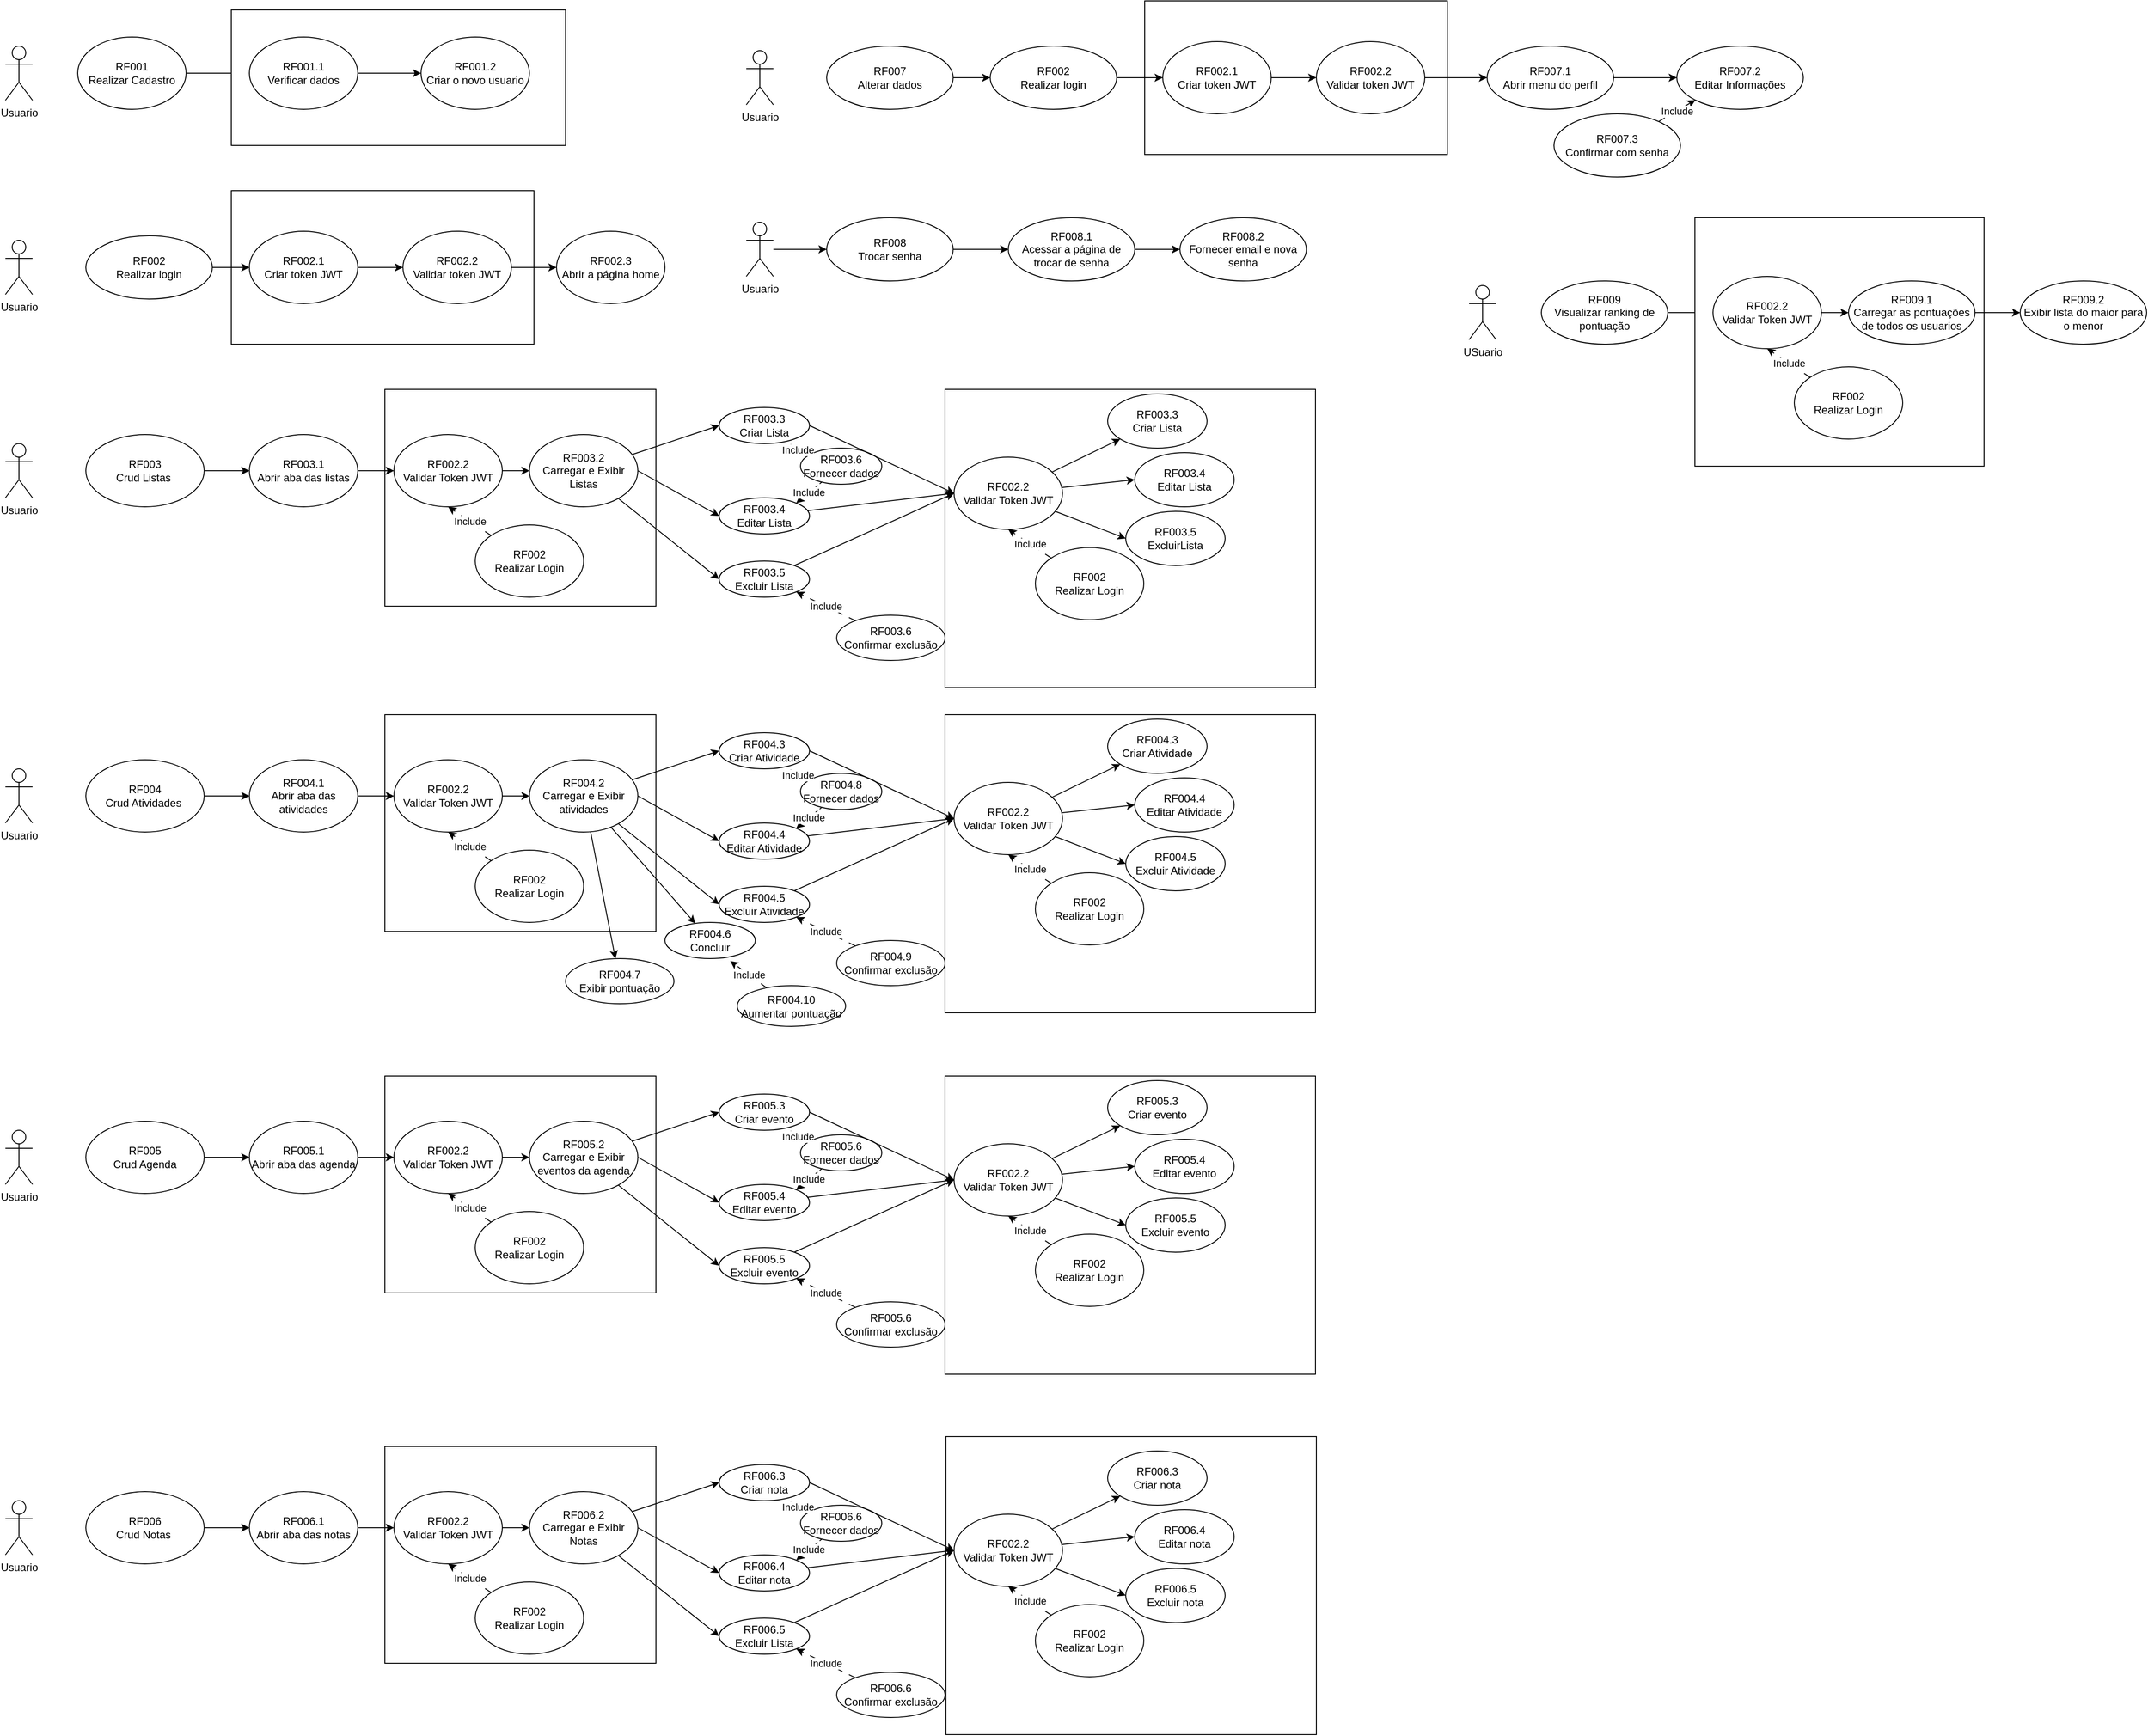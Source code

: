 <mxfile version="24.8.6">
  <diagram name="Página-1" id="HJcBQK8d2nnVvZuOPYdb">
    <mxGraphModel dx="2322" dy="1272" grid="1" gridSize="10" guides="1" tooltips="1" connect="1" arrows="1" fold="1" page="1" pageScale="1" pageWidth="827" pageHeight="1169" math="0" shadow="0">
      <root>
        <mxCell id="0" />
        <mxCell id="1" parent="0" />
        <mxCell id="AazIiyn9yraTw5jdbwHa-1" value="" style="rounded=0;whiteSpace=wrap;html=1;" vertex="1" parent="1">
          <mxGeometry x="470" y="430" width="300" height="240" as="geometry" />
        </mxCell>
        <mxCell id="AazIiyn9yraTw5jdbwHa-2" value="Usuario" style="shape=umlActor;verticalLabelPosition=bottom;verticalAlign=top;html=1;" vertex="1" parent="1">
          <mxGeometry x="50" y="265" width="30" height="60" as="geometry" />
        </mxCell>
        <mxCell id="AazIiyn9yraTw5jdbwHa-3" value="" style="rounded=0;whiteSpace=wrap;html=1;" vertex="1" parent="1">
          <mxGeometry x="300" y="210" width="335" height="170" as="geometry" />
        </mxCell>
        <mxCell id="AazIiyn9yraTw5jdbwHa-4" style="edgeStyle=orthogonalEdgeStyle;rounded=0;orthogonalLoop=1;jettySize=auto;html=1;entryX=0;entryY=0.5;entryDx=0;entryDy=0;" edge="1" parent="1" source="AazIiyn9yraTw5jdbwHa-5" target="AazIiyn9yraTw5jdbwHa-7">
          <mxGeometry relative="1" as="geometry" />
        </mxCell>
        <mxCell id="AazIiyn9yraTw5jdbwHa-5" value="&lt;div&gt;RF002&lt;/div&gt;Realizar login" style="ellipse;whiteSpace=wrap;html=1;" vertex="1" parent="1">
          <mxGeometry x="139" y="260" width="140" height="70" as="geometry" />
        </mxCell>
        <mxCell id="AazIiyn9yraTw5jdbwHa-6" style="edgeStyle=orthogonalEdgeStyle;rounded=0;orthogonalLoop=1;jettySize=auto;html=1;exitX=1;exitY=0.5;exitDx=0;exitDy=0;entryX=0;entryY=0.5;entryDx=0;entryDy=0;" edge="1" parent="1" source="AazIiyn9yraTw5jdbwHa-7" target="AazIiyn9yraTw5jdbwHa-20">
          <mxGeometry relative="1" as="geometry" />
        </mxCell>
        <mxCell id="AazIiyn9yraTw5jdbwHa-7" value="&lt;div&gt;RF002.1&lt;/div&gt;Criar token JWT" style="ellipse;whiteSpace=wrap;html=1;" vertex="1" parent="1">
          <mxGeometry x="320" y="255" width="120" height="80" as="geometry" />
        </mxCell>
        <mxCell id="AazIiyn9yraTw5jdbwHa-8" value="RF002.3&lt;div&gt;Abrir a página home&lt;/div&gt;" style="ellipse;whiteSpace=wrap;html=1;" vertex="1" parent="1">
          <mxGeometry x="660" y="255" width="120" height="80" as="geometry" />
        </mxCell>
        <mxCell id="AazIiyn9yraTw5jdbwHa-9" value="Usuario" style="shape=umlActor;verticalLabelPosition=bottom;verticalAlign=top;html=1;outlineConnect=0;" vertex="1" parent="1">
          <mxGeometry x="50" y="50" width="30" height="60" as="geometry" />
        </mxCell>
        <mxCell id="AazIiyn9yraTw5jdbwHa-10" style="edgeStyle=orthogonalEdgeStyle;rounded=0;orthogonalLoop=1;jettySize=auto;html=1;entryX=0;entryY=0.5;entryDx=0;entryDy=0;" edge="1" parent="1" source="AazIiyn9yraTw5jdbwHa-11" target="AazIiyn9yraTw5jdbwHa-14">
          <mxGeometry relative="1" as="geometry" />
        </mxCell>
        <mxCell id="AazIiyn9yraTw5jdbwHa-11" value="RF001&lt;div&gt;Realizar Cadastro&lt;/div&gt;" style="ellipse;whiteSpace=wrap;html=1;" vertex="1" parent="1">
          <mxGeometry x="130" y="40" width="120" height="80" as="geometry" />
        </mxCell>
        <mxCell id="AazIiyn9yraTw5jdbwHa-12" value="" style="rounded=0;whiteSpace=wrap;html=1;" vertex="1" parent="1">
          <mxGeometry x="300" y="10" width="370" height="150" as="geometry" />
        </mxCell>
        <mxCell id="AazIiyn9yraTw5jdbwHa-13" style="edgeStyle=orthogonalEdgeStyle;rounded=0;orthogonalLoop=1;jettySize=auto;html=1;exitX=1;exitY=0.5;exitDx=0;exitDy=0;entryX=0;entryY=0.5;entryDx=0;entryDy=0;" edge="1" parent="1" source="AazIiyn9yraTw5jdbwHa-14" target="AazIiyn9yraTw5jdbwHa-15">
          <mxGeometry relative="1" as="geometry" />
        </mxCell>
        <mxCell id="AazIiyn9yraTw5jdbwHa-14" value="RF001.1&lt;div&gt;Verificar dados&lt;/div&gt;" style="ellipse;whiteSpace=wrap;html=1;" vertex="1" parent="1">
          <mxGeometry x="320" y="40" width="120" height="80" as="geometry" />
        </mxCell>
        <mxCell id="AazIiyn9yraTw5jdbwHa-15" value="RF001.2&lt;div&gt;Criar o novo usuario&lt;/div&gt;" style="ellipse;whiteSpace=wrap;html=1;" vertex="1" parent="1">
          <mxGeometry x="510" y="40" width="120" height="80" as="geometry" />
        </mxCell>
        <mxCell id="AazIiyn9yraTw5jdbwHa-16" value="Usuario" style="shape=umlActor;verticalLabelPosition=bottom;verticalAlign=top;html=1;outlineConnect=0;" vertex="1" parent="1">
          <mxGeometry x="50" y="490" width="30" height="60" as="geometry" />
        </mxCell>
        <mxCell id="AazIiyn9yraTw5jdbwHa-17" style="edgeStyle=orthogonalEdgeStyle;rounded=0;orthogonalLoop=1;jettySize=auto;html=1;entryX=0;entryY=0.5;entryDx=0;entryDy=0;" edge="1" parent="1" source="AazIiyn9yraTw5jdbwHa-18" target="AazIiyn9yraTw5jdbwHa-21">
          <mxGeometry relative="1" as="geometry" />
        </mxCell>
        <mxCell id="AazIiyn9yraTw5jdbwHa-18" value="RF003&lt;div&gt;Crud Listas&amp;nbsp;&lt;/div&gt;" style="ellipse;whiteSpace=wrap;html=1;" vertex="1" parent="1">
          <mxGeometry x="139" y="480" width="131" height="80" as="geometry" />
        </mxCell>
        <mxCell id="AazIiyn9yraTw5jdbwHa-19" style="edgeStyle=orthogonalEdgeStyle;rounded=0;orthogonalLoop=1;jettySize=auto;html=1;exitX=1;exitY=0.5;exitDx=0;exitDy=0;entryX=0;entryY=0.5;entryDx=0;entryDy=0;" edge="1" parent="1" source="AazIiyn9yraTw5jdbwHa-20" target="AazIiyn9yraTw5jdbwHa-8">
          <mxGeometry relative="1" as="geometry" />
        </mxCell>
        <mxCell id="AazIiyn9yraTw5jdbwHa-20" value="&lt;div&gt;RF002.2&lt;/div&gt;&lt;div&gt;&lt;span style=&quot;background-color: initial;&quot;&gt;Validar token JWT&lt;/span&gt;&lt;/div&gt;" style="ellipse;whiteSpace=wrap;html=1;" vertex="1" parent="1">
          <mxGeometry x="490" y="255" width="120" height="80" as="geometry" />
        </mxCell>
        <mxCell id="AazIiyn9yraTw5jdbwHa-21" value="RF003.1&lt;div&gt;Abrir aba das listas&lt;/div&gt;" style="ellipse;whiteSpace=wrap;html=1;" vertex="1" parent="1">
          <mxGeometry x="320" y="480" width="120" height="80" as="geometry" />
        </mxCell>
        <mxCell id="AazIiyn9yraTw5jdbwHa-22" style="edgeStyle=orthogonalEdgeStyle;rounded=0;orthogonalLoop=1;jettySize=auto;html=1;entryX=0;entryY=0.5;entryDx=0;entryDy=0;" edge="1" parent="1" source="AazIiyn9yraTw5jdbwHa-21" target="AazIiyn9yraTw5jdbwHa-24">
          <mxGeometry relative="1" as="geometry" />
        </mxCell>
        <mxCell id="AazIiyn9yraTw5jdbwHa-23" value="" style="edgeStyle=orthogonalEdgeStyle;rounded=0;orthogonalLoop=1;jettySize=auto;html=1;" edge="1" parent="1" source="AazIiyn9yraTw5jdbwHa-24" target="AazIiyn9yraTw5jdbwHa-28">
          <mxGeometry relative="1" as="geometry" />
        </mxCell>
        <mxCell id="AazIiyn9yraTw5jdbwHa-24" value="RF002.2&lt;div&gt;Validar Token JWT&lt;/div&gt;" style="ellipse;whiteSpace=wrap;html=1;" vertex="1" parent="1">
          <mxGeometry x="480" y="480" width="120" height="80" as="geometry" />
        </mxCell>
        <mxCell id="AazIiyn9yraTw5jdbwHa-25" style="rounded=0;orthogonalLoop=1;jettySize=auto;html=1;entryX=0;entryY=0.5;entryDx=0;entryDy=0;" edge="1" parent="1" source="AazIiyn9yraTw5jdbwHa-28" target="AazIiyn9yraTw5jdbwHa-31">
          <mxGeometry relative="1" as="geometry">
            <mxPoint x="830" y="520" as="targetPoint" />
          </mxGeometry>
        </mxCell>
        <mxCell id="AazIiyn9yraTw5jdbwHa-26" style="rounded=0;orthogonalLoop=1;jettySize=auto;html=1;exitX=1;exitY=0.5;exitDx=0;exitDy=0;entryX=0;entryY=0.5;entryDx=0;entryDy=0;" edge="1" parent="1" source="AazIiyn9yraTw5jdbwHa-28" target="AazIiyn9yraTw5jdbwHa-45">
          <mxGeometry relative="1" as="geometry" />
        </mxCell>
        <mxCell id="AazIiyn9yraTw5jdbwHa-27" style="rounded=0;orthogonalLoop=1;jettySize=auto;html=1;entryX=0;entryY=0.5;entryDx=0;entryDy=0;" edge="1" parent="1" source="AazIiyn9yraTw5jdbwHa-28" target="AazIiyn9yraTw5jdbwHa-47">
          <mxGeometry relative="1" as="geometry" />
        </mxCell>
        <mxCell id="AazIiyn9yraTw5jdbwHa-28" value="RF003.2&lt;div&gt;Carregar e Exibir Listas&lt;/div&gt;" style="ellipse;whiteSpace=wrap;html=1;" vertex="1" parent="1">
          <mxGeometry x="630" y="480" width="120" height="80" as="geometry" />
        </mxCell>
        <mxCell id="AazIiyn9yraTw5jdbwHa-29" value="Include" style="rounded=0;orthogonalLoop=1;jettySize=auto;html=1;entryX=0.5;entryY=1;entryDx=0;entryDy=0;dashed=1;dashPattern=8 8;" edge="1" parent="1" source="AazIiyn9yraTw5jdbwHa-30" target="AazIiyn9yraTw5jdbwHa-24">
          <mxGeometry relative="1" as="geometry" />
        </mxCell>
        <mxCell id="AazIiyn9yraTw5jdbwHa-30" value="RF002&lt;div&gt;Realizar Login&lt;/div&gt;" style="ellipse;whiteSpace=wrap;html=1;" vertex="1" parent="1">
          <mxGeometry x="570" y="580" width="120" height="80" as="geometry" />
        </mxCell>
        <mxCell id="AazIiyn9yraTw5jdbwHa-31" value="&lt;div&gt;RF003.3&lt;/div&gt;Criar Lista" style="ellipse;whiteSpace=wrap;html=1;" vertex="1" parent="1">
          <mxGeometry x="840" y="450" width="100" height="40" as="geometry" />
        </mxCell>
        <mxCell id="AazIiyn9yraTw5jdbwHa-32" value="Include" style="rounded=0;orthogonalLoop=1;jettySize=auto;html=1;entryX=1;entryY=0;entryDx=0;entryDy=0;dashed=1;" edge="1" parent="1" source="AazIiyn9yraTw5jdbwHa-33" target="AazIiyn9yraTw5jdbwHa-45">
          <mxGeometry relative="1" as="geometry" />
        </mxCell>
        <mxCell id="AazIiyn9yraTw5jdbwHa-33" value="RF003.6&lt;div&gt;Fornecer dados&lt;/div&gt;" style="ellipse;whiteSpace=wrap;html=1;" vertex="1" parent="1">
          <mxGeometry x="930" y="495" width="90" height="40" as="geometry" />
        </mxCell>
        <mxCell id="AazIiyn9yraTw5jdbwHa-34" value="Include" style="rounded=0;orthogonalLoop=1;jettySize=auto;html=1;exitX=0;exitY=0;exitDx=0;exitDy=0;entryX=0.7;entryY=1.075;entryDx=0;entryDy=0;dashed=1;dashPattern=8 8;entryPerimeter=0;" edge="1" parent="1" source="AazIiyn9yraTw5jdbwHa-33" target="AazIiyn9yraTw5jdbwHa-31">
          <mxGeometry relative="1" as="geometry" />
        </mxCell>
        <mxCell id="AazIiyn9yraTw5jdbwHa-35" value="" style="rounded=0;whiteSpace=wrap;html=1;" vertex="1" parent="1">
          <mxGeometry x="1090" y="430" width="410" height="330" as="geometry" />
        </mxCell>
        <mxCell id="AazIiyn9yraTw5jdbwHa-36" style="rounded=0;orthogonalLoop=1;jettySize=auto;html=1;entryX=0;entryY=0.5;entryDx=0;entryDy=0;exitX=1;exitY=0.5;exitDx=0;exitDy=0;" edge="1" parent="1" source="AazIiyn9yraTw5jdbwHa-31" target="AazIiyn9yraTw5jdbwHa-40">
          <mxGeometry relative="1" as="geometry">
            <mxPoint x="1060" y="520" as="sourcePoint" />
          </mxGeometry>
        </mxCell>
        <mxCell id="AazIiyn9yraTw5jdbwHa-37" value="" style="rounded=0;orthogonalLoop=1;jettySize=auto;html=1;" edge="1" parent="1" source="AazIiyn9yraTw5jdbwHa-40" target="AazIiyn9yraTw5jdbwHa-41">
          <mxGeometry relative="1" as="geometry" />
        </mxCell>
        <mxCell id="AazIiyn9yraTw5jdbwHa-38" style="rounded=0;orthogonalLoop=1;jettySize=auto;html=1;entryX=0;entryY=0.5;entryDx=0;entryDy=0;" edge="1" parent="1" source="AazIiyn9yraTw5jdbwHa-40" target="AazIiyn9yraTw5jdbwHa-50">
          <mxGeometry relative="1" as="geometry" />
        </mxCell>
        <mxCell id="AazIiyn9yraTw5jdbwHa-39" style="rounded=0;orthogonalLoop=1;jettySize=auto;html=1;entryX=0;entryY=0.5;entryDx=0;entryDy=0;" edge="1" parent="1" source="AazIiyn9yraTw5jdbwHa-40" target="AazIiyn9yraTw5jdbwHa-51">
          <mxGeometry relative="1" as="geometry" />
        </mxCell>
        <mxCell id="AazIiyn9yraTw5jdbwHa-40" value="RF002.2&lt;div&gt;Validar Token JWT&lt;/div&gt;" style="ellipse;whiteSpace=wrap;html=1;" vertex="1" parent="1">
          <mxGeometry x="1100" y="505" width="120" height="80" as="geometry" />
        </mxCell>
        <mxCell id="AazIiyn9yraTw5jdbwHa-41" value="RF003.3&lt;div&gt;Criar Lista&lt;/div&gt;" style="ellipse;whiteSpace=wrap;html=1;" vertex="1" parent="1">
          <mxGeometry x="1270" y="435" width="110" height="60" as="geometry" />
        </mxCell>
        <mxCell id="AazIiyn9yraTw5jdbwHa-42" value="Include" style="rounded=0;orthogonalLoop=1;jettySize=auto;html=1;entryX=0.5;entryY=1;entryDx=0;entryDy=0;dashed=1;dashPattern=8 8;" edge="1" parent="1" source="AazIiyn9yraTw5jdbwHa-43" target="AazIiyn9yraTw5jdbwHa-40">
          <mxGeometry relative="1" as="geometry" />
        </mxCell>
        <mxCell id="AazIiyn9yraTw5jdbwHa-43" value="RF002&lt;div&gt;Realizar Login&lt;/div&gt;" style="ellipse;whiteSpace=wrap;html=1;" vertex="1" parent="1">
          <mxGeometry x="1190" y="605" width="120" height="80" as="geometry" />
        </mxCell>
        <mxCell id="AazIiyn9yraTw5jdbwHa-44" style="rounded=0;orthogonalLoop=1;jettySize=auto;html=1;entryX=0;entryY=0.5;entryDx=0;entryDy=0;" edge="1" parent="1" source="AazIiyn9yraTw5jdbwHa-45" target="AazIiyn9yraTw5jdbwHa-40">
          <mxGeometry relative="1" as="geometry">
            <mxPoint x="1100" y="520" as="targetPoint" />
          </mxGeometry>
        </mxCell>
        <mxCell id="AazIiyn9yraTw5jdbwHa-45" value="RF003.4&lt;div&gt;Editar Lista&lt;/div&gt;" style="ellipse;whiteSpace=wrap;html=1;" vertex="1" parent="1">
          <mxGeometry x="840" y="550" width="100" height="40" as="geometry" />
        </mxCell>
        <mxCell id="AazIiyn9yraTw5jdbwHa-46" style="rounded=0;orthogonalLoop=1;jettySize=auto;html=1;entryX=0;entryY=0.5;entryDx=0;entryDy=0;" edge="1" parent="1" source="AazIiyn9yraTw5jdbwHa-47" target="AazIiyn9yraTw5jdbwHa-40">
          <mxGeometry relative="1" as="geometry" />
        </mxCell>
        <mxCell id="AazIiyn9yraTw5jdbwHa-47" value="RF003.5&lt;div&gt;Excluir Lista&lt;/div&gt;" style="ellipse;whiteSpace=wrap;html=1;" vertex="1" parent="1">
          <mxGeometry x="840" y="620" width="100" height="40" as="geometry" />
        </mxCell>
        <mxCell id="AazIiyn9yraTw5jdbwHa-48" value="Include" style="rounded=0;orthogonalLoop=1;jettySize=auto;html=1;entryX=1;entryY=1;entryDx=0;entryDy=0;dashed=1;dashPattern=8 8;" edge="1" parent="1" source="AazIiyn9yraTw5jdbwHa-49" target="AazIiyn9yraTw5jdbwHa-47">
          <mxGeometry relative="1" as="geometry" />
        </mxCell>
        <mxCell id="AazIiyn9yraTw5jdbwHa-49" value="RF003.6&lt;div&gt;Confirmar exclusão&lt;/div&gt;" style="ellipse;whiteSpace=wrap;html=1;" vertex="1" parent="1">
          <mxGeometry x="970" y="680" width="120" height="50" as="geometry" />
        </mxCell>
        <mxCell id="AazIiyn9yraTw5jdbwHa-50" value="RF003.4&lt;div&gt;Editar Lista&lt;/div&gt;" style="ellipse;whiteSpace=wrap;html=1;" vertex="1" parent="1">
          <mxGeometry x="1300" y="500" width="110" height="60" as="geometry" />
        </mxCell>
        <mxCell id="AazIiyn9yraTw5jdbwHa-51" value="RF003.5&lt;div&gt;ExcluirLista&lt;/div&gt;" style="ellipse;whiteSpace=wrap;html=1;" vertex="1" parent="1">
          <mxGeometry x="1290" y="565" width="110" height="60" as="geometry" />
        </mxCell>
        <mxCell id="AazIiyn9yraTw5jdbwHa-52" value="" style="rounded=0;whiteSpace=wrap;html=1;" vertex="1" parent="1">
          <mxGeometry x="470" y="790" width="300" height="240" as="geometry" />
        </mxCell>
        <mxCell id="AazIiyn9yraTw5jdbwHa-53" value="Usuario" style="shape=umlActor;verticalLabelPosition=bottom;verticalAlign=top;html=1;outlineConnect=0;" vertex="1" parent="1">
          <mxGeometry x="50" y="850" width="30" height="60" as="geometry" />
        </mxCell>
        <mxCell id="AazIiyn9yraTw5jdbwHa-54" style="edgeStyle=orthogonalEdgeStyle;rounded=0;orthogonalLoop=1;jettySize=auto;html=1;entryX=0;entryY=0.5;entryDx=0;entryDy=0;" edge="1" parent="1" source="AazIiyn9yraTw5jdbwHa-55" target="AazIiyn9yraTw5jdbwHa-56">
          <mxGeometry relative="1" as="geometry" />
        </mxCell>
        <mxCell id="AazIiyn9yraTw5jdbwHa-55" value="RF004&lt;div&gt;&lt;span style=&quot;background-color: initial;&quot;&gt;Crud Atividades&amp;nbsp;&lt;/span&gt;&lt;/div&gt;" style="ellipse;whiteSpace=wrap;html=1;" vertex="1" parent="1">
          <mxGeometry x="139" y="840" width="131" height="80" as="geometry" />
        </mxCell>
        <mxCell id="AazIiyn9yraTw5jdbwHa-56" value="RF004.1&lt;div&gt;Abrir aba das atividades&lt;/div&gt;" style="ellipse;whiteSpace=wrap;html=1;" vertex="1" parent="1">
          <mxGeometry x="320" y="840" width="120" height="80" as="geometry" />
        </mxCell>
        <mxCell id="AazIiyn9yraTw5jdbwHa-57" style="edgeStyle=orthogonalEdgeStyle;rounded=0;orthogonalLoop=1;jettySize=auto;html=1;entryX=0;entryY=0.5;entryDx=0;entryDy=0;" edge="1" parent="1" source="AazIiyn9yraTw5jdbwHa-56" target="AazIiyn9yraTw5jdbwHa-59">
          <mxGeometry relative="1" as="geometry" />
        </mxCell>
        <mxCell id="AazIiyn9yraTw5jdbwHa-58" value="" style="edgeStyle=orthogonalEdgeStyle;rounded=0;orthogonalLoop=1;jettySize=auto;html=1;" edge="1" parent="1" source="AazIiyn9yraTw5jdbwHa-59" target="AazIiyn9yraTw5jdbwHa-63">
          <mxGeometry relative="1" as="geometry" />
        </mxCell>
        <mxCell id="AazIiyn9yraTw5jdbwHa-59" value="RF002.2&lt;div&gt;Validar Token JWT&lt;/div&gt;" style="ellipse;whiteSpace=wrap;html=1;" vertex="1" parent="1">
          <mxGeometry x="480" y="840" width="120" height="80" as="geometry" />
        </mxCell>
        <mxCell id="AazIiyn9yraTw5jdbwHa-60" style="rounded=0;orthogonalLoop=1;jettySize=auto;html=1;entryX=0;entryY=0.5;entryDx=0;entryDy=0;" edge="1" parent="1" source="AazIiyn9yraTw5jdbwHa-63" target="AazIiyn9yraTw5jdbwHa-66">
          <mxGeometry relative="1" as="geometry">
            <mxPoint x="830" y="880" as="targetPoint" />
          </mxGeometry>
        </mxCell>
        <mxCell id="AazIiyn9yraTw5jdbwHa-61" style="rounded=0;orthogonalLoop=1;jettySize=auto;html=1;exitX=1;exitY=0.5;exitDx=0;exitDy=0;entryX=0;entryY=0.5;entryDx=0;entryDy=0;" edge="1" parent="1" source="AazIiyn9yraTw5jdbwHa-63" target="AazIiyn9yraTw5jdbwHa-80">
          <mxGeometry relative="1" as="geometry" />
        </mxCell>
        <mxCell id="AazIiyn9yraTw5jdbwHa-62" style="rounded=0;orthogonalLoop=1;jettySize=auto;html=1;entryX=0;entryY=0.5;entryDx=0;entryDy=0;" edge="1" parent="1" source="AazIiyn9yraTw5jdbwHa-63" target="AazIiyn9yraTw5jdbwHa-82">
          <mxGeometry relative="1" as="geometry" />
        </mxCell>
        <mxCell id="AazIiyn9yraTw5jdbwHa-222" style="rounded=0;orthogonalLoop=1;jettySize=auto;html=1;" edge="1" parent="1" source="AazIiyn9yraTw5jdbwHa-63" target="AazIiyn9yraTw5jdbwHa-223">
          <mxGeometry relative="1" as="geometry">
            <mxPoint x="820" y="1090.0" as="targetPoint" />
          </mxGeometry>
        </mxCell>
        <mxCell id="AazIiyn9yraTw5jdbwHa-227" style="rounded=0;orthogonalLoop=1;jettySize=auto;html=1;" edge="1" parent="1" source="AazIiyn9yraTw5jdbwHa-63" target="AazIiyn9yraTw5jdbwHa-226">
          <mxGeometry relative="1" as="geometry" />
        </mxCell>
        <mxCell id="AazIiyn9yraTw5jdbwHa-63" value="RF004.2&lt;div&gt;Carregar e Exibir atividades&lt;/div&gt;" style="ellipse;whiteSpace=wrap;html=1;" vertex="1" parent="1">
          <mxGeometry x="630" y="840" width="120" height="80" as="geometry" />
        </mxCell>
        <mxCell id="AazIiyn9yraTw5jdbwHa-64" value="Include" style="rounded=0;orthogonalLoop=1;jettySize=auto;html=1;entryX=0.5;entryY=1;entryDx=0;entryDy=0;dashed=1;dashPattern=8 8;" edge="1" parent="1" source="AazIiyn9yraTw5jdbwHa-65" target="AazIiyn9yraTw5jdbwHa-59">
          <mxGeometry relative="1" as="geometry" />
        </mxCell>
        <mxCell id="AazIiyn9yraTw5jdbwHa-65" value="RF002&lt;div&gt;Realizar Login&lt;/div&gt;" style="ellipse;whiteSpace=wrap;html=1;" vertex="1" parent="1">
          <mxGeometry x="570" y="940" width="120" height="80" as="geometry" />
        </mxCell>
        <mxCell id="AazIiyn9yraTw5jdbwHa-66" value="&lt;div&gt;RF004.3&lt;/div&gt;Criar Atividade" style="ellipse;whiteSpace=wrap;html=1;" vertex="1" parent="1">
          <mxGeometry x="840" y="810" width="100" height="40" as="geometry" />
        </mxCell>
        <mxCell id="AazIiyn9yraTw5jdbwHa-67" value="Include" style="rounded=0;orthogonalLoop=1;jettySize=auto;html=1;entryX=1;entryY=0;entryDx=0;entryDy=0;dashed=1;" edge="1" parent="1" source="AazIiyn9yraTw5jdbwHa-68" target="AazIiyn9yraTw5jdbwHa-80">
          <mxGeometry relative="1" as="geometry" />
        </mxCell>
        <mxCell id="AazIiyn9yraTw5jdbwHa-68" value="RF004.8&lt;div&gt;Fornecer dados&lt;/div&gt;" style="ellipse;whiteSpace=wrap;html=1;" vertex="1" parent="1">
          <mxGeometry x="930" y="855" width="90" height="40" as="geometry" />
        </mxCell>
        <mxCell id="AazIiyn9yraTw5jdbwHa-69" value="Include" style="rounded=0;orthogonalLoop=1;jettySize=auto;html=1;exitX=0;exitY=0;exitDx=0;exitDy=0;entryX=0.7;entryY=1.075;entryDx=0;entryDy=0;dashed=1;dashPattern=8 8;entryPerimeter=0;" edge="1" parent="1" source="AazIiyn9yraTw5jdbwHa-68" target="AazIiyn9yraTw5jdbwHa-66">
          <mxGeometry relative="1" as="geometry" />
        </mxCell>
        <mxCell id="AazIiyn9yraTw5jdbwHa-70" value="" style="rounded=0;whiteSpace=wrap;html=1;" vertex="1" parent="1">
          <mxGeometry x="1090" y="790" width="410" height="330" as="geometry" />
        </mxCell>
        <mxCell id="AazIiyn9yraTw5jdbwHa-71" style="rounded=0;orthogonalLoop=1;jettySize=auto;html=1;entryX=0;entryY=0.5;entryDx=0;entryDy=0;exitX=1;exitY=0.5;exitDx=0;exitDy=0;" edge="1" parent="1" source="AazIiyn9yraTw5jdbwHa-66" target="AazIiyn9yraTw5jdbwHa-75">
          <mxGeometry relative="1" as="geometry">
            <mxPoint x="1060" y="880" as="sourcePoint" />
          </mxGeometry>
        </mxCell>
        <mxCell id="AazIiyn9yraTw5jdbwHa-72" value="" style="rounded=0;orthogonalLoop=1;jettySize=auto;html=1;" edge="1" parent="1" source="AazIiyn9yraTw5jdbwHa-75" target="AazIiyn9yraTw5jdbwHa-76">
          <mxGeometry relative="1" as="geometry" />
        </mxCell>
        <mxCell id="AazIiyn9yraTw5jdbwHa-73" style="rounded=0;orthogonalLoop=1;jettySize=auto;html=1;entryX=0;entryY=0.5;entryDx=0;entryDy=0;" edge="1" parent="1" source="AazIiyn9yraTw5jdbwHa-75" target="AazIiyn9yraTw5jdbwHa-85">
          <mxGeometry relative="1" as="geometry" />
        </mxCell>
        <mxCell id="AazIiyn9yraTw5jdbwHa-74" style="rounded=0;orthogonalLoop=1;jettySize=auto;html=1;entryX=0;entryY=0.5;entryDx=0;entryDy=0;" edge="1" parent="1" source="AazIiyn9yraTw5jdbwHa-75" target="AazIiyn9yraTw5jdbwHa-86">
          <mxGeometry relative="1" as="geometry" />
        </mxCell>
        <mxCell id="AazIiyn9yraTw5jdbwHa-75" value="RF002.2&lt;div&gt;Validar Token JWT&lt;/div&gt;" style="ellipse;whiteSpace=wrap;html=1;" vertex="1" parent="1">
          <mxGeometry x="1100" y="865" width="120" height="80" as="geometry" />
        </mxCell>
        <mxCell id="AazIiyn9yraTw5jdbwHa-76" value="RF004.3&lt;div&gt;Criar Atividade&lt;/div&gt;" style="ellipse;whiteSpace=wrap;html=1;" vertex="1" parent="1">
          <mxGeometry x="1270" y="795" width="110" height="60" as="geometry" />
        </mxCell>
        <mxCell id="AazIiyn9yraTw5jdbwHa-77" value="Include" style="rounded=0;orthogonalLoop=1;jettySize=auto;html=1;entryX=0.5;entryY=1;entryDx=0;entryDy=0;dashed=1;dashPattern=8 8;" edge="1" parent="1" source="AazIiyn9yraTw5jdbwHa-78" target="AazIiyn9yraTw5jdbwHa-75">
          <mxGeometry relative="1" as="geometry" />
        </mxCell>
        <mxCell id="AazIiyn9yraTw5jdbwHa-78" value="RF002&lt;div&gt;Realizar Login&lt;/div&gt;" style="ellipse;whiteSpace=wrap;html=1;" vertex="1" parent="1">
          <mxGeometry x="1190" y="965" width="120" height="80" as="geometry" />
        </mxCell>
        <mxCell id="AazIiyn9yraTw5jdbwHa-79" style="rounded=0;orthogonalLoop=1;jettySize=auto;html=1;entryX=0;entryY=0.5;entryDx=0;entryDy=0;" edge="1" parent="1" source="AazIiyn9yraTw5jdbwHa-80" target="AazIiyn9yraTw5jdbwHa-75">
          <mxGeometry relative="1" as="geometry">
            <mxPoint x="1100" y="880" as="targetPoint" />
          </mxGeometry>
        </mxCell>
        <mxCell id="AazIiyn9yraTw5jdbwHa-80" value="RF004.4&lt;div&gt;Editar Atividade&lt;/div&gt;" style="ellipse;whiteSpace=wrap;html=1;" vertex="1" parent="1">
          <mxGeometry x="840" y="910" width="100" height="40" as="geometry" />
        </mxCell>
        <mxCell id="AazIiyn9yraTw5jdbwHa-81" style="rounded=0;orthogonalLoop=1;jettySize=auto;html=1;entryX=0;entryY=0.5;entryDx=0;entryDy=0;" edge="1" parent="1" source="AazIiyn9yraTw5jdbwHa-82" target="AazIiyn9yraTw5jdbwHa-75">
          <mxGeometry relative="1" as="geometry" />
        </mxCell>
        <mxCell id="AazIiyn9yraTw5jdbwHa-82" value="RF004.5&lt;div&gt;Excluir Atividade&lt;/div&gt;" style="ellipse;whiteSpace=wrap;html=1;" vertex="1" parent="1">
          <mxGeometry x="840" y="980" width="100" height="40" as="geometry" />
        </mxCell>
        <mxCell id="AazIiyn9yraTw5jdbwHa-83" value="Include" style="rounded=0;orthogonalLoop=1;jettySize=auto;html=1;entryX=1;entryY=1;entryDx=0;entryDy=0;dashed=1;dashPattern=8 8;" edge="1" parent="1" source="AazIiyn9yraTw5jdbwHa-84" target="AazIiyn9yraTw5jdbwHa-82">
          <mxGeometry relative="1" as="geometry" />
        </mxCell>
        <mxCell id="AazIiyn9yraTw5jdbwHa-84" value="RF004.9&lt;div&gt;&lt;span style=&quot;background-color: initial;&quot;&gt;Confirmar exclusão&lt;/span&gt;&lt;/div&gt;" style="ellipse;whiteSpace=wrap;html=1;" vertex="1" parent="1">
          <mxGeometry x="970" y="1040" width="120" height="50" as="geometry" />
        </mxCell>
        <mxCell id="AazIiyn9yraTw5jdbwHa-85" value="RF004.4&lt;div&gt;Editar Atividade&lt;/div&gt;" style="ellipse;whiteSpace=wrap;html=1;" vertex="1" parent="1">
          <mxGeometry x="1300" y="860" width="110" height="60" as="geometry" />
        </mxCell>
        <mxCell id="AazIiyn9yraTw5jdbwHa-86" value="RF004.5&lt;div&gt;Excluir Atividade&lt;/div&gt;" style="ellipse;whiteSpace=wrap;html=1;" vertex="1" parent="1">
          <mxGeometry x="1290" y="925" width="110" height="60" as="geometry" />
        </mxCell>
        <mxCell id="AazIiyn9yraTw5jdbwHa-87" value="" style="rounded=0;whiteSpace=wrap;html=1;" vertex="1" parent="1">
          <mxGeometry x="470" y="1190" width="300" height="240" as="geometry" />
        </mxCell>
        <mxCell id="AazIiyn9yraTw5jdbwHa-88" value="Usuario" style="shape=umlActor;verticalLabelPosition=bottom;verticalAlign=top;html=1;outlineConnect=0;" vertex="1" parent="1">
          <mxGeometry x="50" y="1250" width="30" height="60" as="geometry" />
        </mxCell>
        <mxCell id="AazIiyn9yraTw5jdbwHa-89" style="edgeStyle=orthogonalEdgeStyle;rounded=0;orthogonalLoop=1;jettySize=auto;html=1;entryX=0;entryY=0.5;entryDx=0;entryDy=0;" edge="1" parent="1" source="AazIiyn9yraTw5jdbwHa-90" target="AazIiyn9yraTw5jdbwHa-91">
          <mxGeometry relative="1" as="geometry" />
        </mxCell>
        <mxCell id="AazIiyn9yraTw5jdbwHa-90" value="RF005&lt;div&gt;Crud Agenda&lt;/div&gt;" style="ellipse;whiteSpace=wrap;html=1;" vertex="1" parent="1">
          <mxGeometry x="139" y="1240" width="131" height="80" as="geometry" />
        </mxCell>
        <mxCell id="AazIiyn9yraTw5jdbwHa-91" value="RF005.1&lt;div&gt;Abrir aba das agenda&lt;/div&gt;" style="ellipse;whiteSpace=wrap;html=1;" vertex="1" parent="1">
          <mxGeometry x="320" y="1240" width="120" height="80" as="geometry" />
        </mxCell>
        <mxCell id="AazIiyn9yraTw5jdbwHa-92" style="edgeStyle=orthogonalEdgeStyle;rounded=0;orthogonalLoop=1;jettySize=auto;html=1;entryX=0;entryY=0.5;entryDx=0;entryDy=0;" edge="1" parent="1" source="AazIiyn9yraTw5jdbwHa-91" target="AazIiyn9yraTw5jdbwHa-94">
          <mxGeometry relative="1" as="geometry" />
        </mxCell>
        <mxCell id="AazIiyn9yraTw5jdbwHa-93" value="" style="edgeStyle=orthogonalEdgeStyle;rounded=0;orthogonalLoop=1;jettySize=auto;html=1;" edge="1" parent="1" source="AazIiyn9yraTw5jdbwHa-94" target="AazIiyn9yraTw5jdbwHa-98">
          <mxGeometry relative="1" as="geometry" />
        </mxCell>
        <mxCell id="AazIiyn9yraTw5jdbwHa-94" value="RF002.2&lt;div&gt;Validar Token JWT&lt;/div&gt;" style="ellipse;whiteSpace=wrap;html=1;" vertex="1" parent="1">
          <mxGeometry x="480" y="1240" width="120" height="80" as="geometry" />
        </mxCell>
        <mxCell id="AazIiyn9yraTw5jdbwHa-95" style="rounded=0;orthogonalLoop=1;jettySize=auto;html=1;entryX=0;entryY=0.5;entryDx=0;entryDy=0;" edge="1" parent="1" source="AazIiyn9yraTw5jdbwHa-98" target="AazIiyn9yraTw5jdbwHa-101">
          <mxGeometry relative="1" as="geometry">
            <mxPoint x="830" y="1280" as="targetPoint" />
          </mxGeometry>
        </mxCell>
        <mxCell id="AazIiyn9yraTw5jdbwHa-96" style="rounded=0;orthogonalLoop=1;jettySize=auto;html=1;exitX=1;exitY=0.5;exitDx=0;exitDy=0;entryX=0;entryY=0.5;entryDx=0;entryDy=0;" edge="1" parent="1" source="AazIiyn9yraTw5jdbwHa-98" target="AazIiyn9yraTw5jdbwHa-115">
          <mxGeometry relative="1" as="geometry" />
        </mxCell>
        <mxCell id="AazIiyn9yraTw5jdbwHa-97" style="rounded=0;orthogonalLoop=1;jettySize=auto;html=1;entryX=0;entryY=0.5;entryDx=0;entryDy=0;" edge="1" parent="1" source="AazIiyn9yraTw5jdbwHa-98" target="AazIiyn9yraTw5jdbwHa-117">
          <mxGeometry relative="1" as="geometry" />
        </mxCell>
        <mxCell id="AazIiyn9yraTw5jdbwHa-98" value="RF005.2&lt;div&gt;Carregar e Exibir eventos da agenda&lt;/div&gt;" style="ellipse;whiteSpace=wrap;html=1;" vertex="1" parent="1">
          <mxGeometry x="630" y="1240" width="120" height="80" as="geometry" />
        </mxCell>
        <mxCell id="AazIiyn9yraTw5jdbwHa-99" value="Include" style="rounded=0;orthogonalLoop=1;jettySize=auto;html=1;entryX=0.5;entryY=1;entryDx=0;entryDy=0;dashed=1;dashPattern=8 8;" edge="1" parent="1" source="AazIiyn9yraTw5jdbwHa-100" target="AazIiyn9yraTw5jdbwHa-94">
          <mxGeometry relative="1" as="geometry" />
        </mxCell>
        <mxCell id="AazIiyn9yraTw5jdbwHa-100" value="RF002&lt;div&gt;Realizar Login&lt;/div&gt;" style="ellipse;whiteSpace=wrap;html=1;" vertex="1" parent="1">
          <mxGeometry x="570" y="1340" width="120" height="80" as="geometry" />
        </mxCell>
        <mxCell id="AazIiyn9yraTw5jdbwHa-101" value="&lt;div&gt;RF005.3&lt;/div&gt;Criar evento" style="ellipse;whiteSpace=wrap;html=1;" vertex="1" parent="1">
          <mxGeometry x="840" y="1210" width="100" height="40" as="geometry" />
        </mxCell>
        <mxCell id="AazIiyn9yraTw5jdbwHa-102" value="Include" style="rounded=0;orthogonalLoop=1;jettySize=auto;html=1;entryX=1;entryY=0;entryDx=0;entryDy=0;dashed=1;" edge="1" parent="1" source="AazIiyn9yraTw5jdbwHa-103" target="AazIiyn9yraTw5jdbwHa-115">
          <mxGeometry relative="1" as="geometry" />
        </mxCell>
        <mxCell id="AazIiyn9yraTw5jdbwHa-103" value="RF005.6&lt;div&gt;Fornecer dados&lt;/div&gt;" style="ellipse;whiteSpace=wrap;html=1;" vertex="1" parent="1">
          <mxGeometry x="930" y="1255" width="90" height="40" as="geometry" />
        </mxCell>
        <mxCell id="AazIiyn9yraTw5jdbwHa-104" value="Include" style="rounded=0;orthogonalLoop=1;jettySize=auto;html=1;exitX=0;exitY=0;exitDx=0;exitDy=0;entryX=0.7;entryY=1.075;entryDx=0;entryDy=0;dashed=1;dashPattern=8 8;entryPerimeter=0;" edge="1" parent="1" source="AazIiyn9yraTw5jdbwHa-103" target="AazIiyn9yraTw5jdbwHa-101">
          <mxGeometry relative="1" as="geometry" />
        </mxCell>
        <mxCell id="AazIiyn9yraTw5jdbwHa-105" value="" style="rounded=0;whiteSpace=wrap;html=1;" vertex="1" parent="1">
          <mxGeometry x="1090" y="1190" width="410" height="330" as="geometry" />
        </mxCell>
        <mxCell id="AazIiyn9yraTw5jdbwHa-106" style="rounded=0;orthogonalLoop=1;jettySize=auto;html=1;entryX=0;entryY=0.5;entryDx=0;entryDy=0;exitX=1;exitY=0.5;exitDx=0;exitDy=0;" edge="1" parent="1" source="AazIiyn9yraTw5jdbwHa-101" target="AazIiyn9yraTw5jdbwHa-110">
          <mxGeometry relative="1" as="geometry">
            <mxPoint x="1060" y="1280" as="sourcePoint" />
          </mxGeometry>
        </mxCell>
        <mxCell id="AazIiyn9yraTw5jdbwHa-107" value="" style="rounded=0;orthogonalLoop=1;jettySize=auto;html=1;" edge="1" parent="1" source="AazIiyn9yraTw5jdbwHa-110" target="AazIiyn9yraTw5jdbwHa-111">
          <mxGeometry relative="1" as="geometry" />
        </mxCell>
        <mxCell id="AazIiyn9yraTw5jdbwHa-108" style="rounded=0;orthogonalLoop=1;jettySize=auto;html=1;entryX=0;entryY=0.5;entryDx=0;entryDy=0;" edge="1" parent="1" source="AazIiyn9yraTw5jdbwHa-110" target="AazIiyn9yraTw5jdbwHa-120">
          <mxGeometry relative="1" as="geometry" />
        </mxCell>
        <mxCell id="AazIiyn9yraTw5jdbwHa-109" style="rounded=0;orthogonalLoop=1;jettySize=auto;html=1;entryX=0;entryY=0.5;entryDx=0;entryDy=0;" edge="1" parent="1" source="AazIiyn9yraTw5jdbwHa-110" target="AazIiyn9yraTw5jdbwHa-121">
          <mxGeometry relative="1" as="geometry" />
        </mxCell>
        <mxCell id="AazIiyn9yraTw5jdbwHa-110" value="RF002.2&lt;div&gt;Validar Token JWT&lt;/div&gt;" style="ellipse;whiteSpace=wrap;html=1;" vertex="1" parent="1">
          <mxGeometry x="1100" y="1265" width="120" height="80" as="geometry" />
        </mxCell>
        <mxCell id="AazIiyn9yraTw5jdbwHa-111" value="RF005.3&lt;div&gt;Criar evento&lt;/div&gt;" style="ellipse;whiteSpace=wrap;html=1;" vertex="1" parent="1">
          <mxGeometry x="1270" y="1195" width="110" height="60" as="geometry" />
        </mxCell>
        <mxCell id="AazIiyn9yraTw5jdbwHa-112" value="Include" style="rounded=0;orthogonalLoop=1;jettySize=auto;html=1;entryX=0.5;entryY=1;entryDx=0;entryDy=0;dashed=1;dashPattern=8 8;" edge="1" parent="1" source="AazIiyn9yraTw5jdbwHa-113" target="AazIiyn9yraTw5jdbwHa-110">
          <mxGeometry relative="1" as="geometry" />
        </mxCell>
        <mxCell id="AazIiyn9yraTw5jdbwHa-113" value="RF002&lt;div&gt;Realizar Login&lt;/div&gt;" style="ellipse;whiteSpace=wrap;html=1;" vertex="1" parent="1">
          <mxGeometry x="1190" y="1365" width="120" height="80" as="geometry" />
        </mxCell>
        <mxCell id="AazIiyn9yraTw5jdbwHa-114" style="rounded=0;orthogonalLoop=1;jettySize=auto;html=1;entryX=0;entryY=0.5;entryDx=0;entryDy=0;" edge="1" parent="1" source="AazIiyn9yraTw5jdbwHa-115" target="AazIiyn9yraTw5jdbwHa-110">
          <mxGeometry relative="1" as="geometry">
            <mxPoint x="1100" y="1280" as="targetPoint" />
          </mxGeometry>
        </mxCell>
        <mxCell id="AazIiyn9yraTw5jdbwHa-115" value="RF005.4&lt;div&gt;Editar evento&lt;/div&gt;" style="ellipse;whiteSpace=wrap;html=1;" vertex="1" parent="1">
          <mxGeometry x="840" y="1310" width="100" height="40" as="geometry" />
        </mxCell>
        <mxCell id="AazIiyn9yraTw5jdbwHa-116" style="rounded=0;orthogonalLoop=1;jettySize=auto;html=1;entryX=0;entryY=0.5;entryDx=0;entryDy=0;" edge="1" parent="1" source="AazIiyn9yraTw5jdbwHa-117" target="AazIiyn9yraTw5jdbwHa-110">
          <mxGeometry relative="1" as="geometry" />
        </mxCell>
        <mxCell id="AazIiyn9yraTw5jdbwHa-117" value="RF005.5&lt;div&gt;Excluir evento&lt;/div&gt;" style="ellipse;whiteSpace=wrap;html=1;" vertex="1" parent="1">
          <mxGeometry x="840" y="1380" width="100" height="40" as="geometry" />
        </mxCell>
        <mxCell id="AazIiyn9yraTw5jdbwHa-118" value="Include" style="rounded=0;orthogonalLoop=1;jettySize=auto;html=1;entryX=1;entryY=1;entryDx=0;entryDy=0;dashed=1;dashPattern=8 8;" edge="1" parent="1" source="AazIiyn9yraTw5jdbwHa-119" target="AazIiyn9yraTw5jdbwHa-117">
          <mxGeometry relative="1" as="geometry" />
        </mxCell>
        <mxCell id="AazIiyn9yraTw5jdbwHa-119" value="RF005.6&lt;div&gt;Confirmar exclusão&lt;/div&gt;" style="ellipse;whiteSpace=wrap;html=1;" vertex="1" parent="1">
          <mxGeometry x="970" y="1440" width="120" height="50" as="geometry" />
        </mxCell>
        <mxCell id="AazIiyn9yraTw5jdbwHa-120" value="RF005.4&lt;div&gt;Editar evento&lt;/div&gt;" style="ellipse;whiteSpace=wrap;html=1;" vertex="1" parent="1">
          <mxGeometry x="1300" y="1260" width="110" height="60" as="geometry" />
        </mxCell>
        <mxCell id="AazIiyn9yraTw5jdbwHa-121" value="RF005.5&lt;div&gt;Excluir evento&lt;/div&gt;" style="ellipse;whiteSpace=wrap;html=1;" vertex="1" parent="1">
          <mxGeometry x="1290" y="1325" width="110" height="60" as="geometry" />
        </mxCell>
        <mxCell id="AazIiyn9yraTw5jdbwHa-122" value="Usuario" style="shape=umlActor;verticalLabelPosition=bottom;verticalAlign=top;html=1;" vertex="1" parent="1">
          <mxGeometry x="870" y="55" width="30" height="60" as="geometry" />
        </mxCell>
        <mxCell id="AazIiyn9yraTw5jdbwHa-139" style="edgeStyle=orthogonalEdgeStyle;rounded=0;orthogonalLoop=1;jettySize=auto;html=1;entryX=0;entryY=0.5;entryDx=0;entryDy=0;" edge="1" parent="1" source="AazIiyn9yraTw5jdbwHa-125" target="AazIiyn9yraTw5jdbwHa-132">
          <mxGeometry relative="1" as="geometry" />
        </mxCell>
        <mxCell id="AazIiyn9yraTw5jdbwHa-125" value="&lt;div&gt;RF007&lt;/div&gt;Alterar dados" style="ellipse;whiteSpace=wrap;html=1;" vertex="1" parent="1">
          <mxGeometry x="959" y="50" width="140" height="70" as="geometry" />
        </mxCell>
        <mxCell id="AazIiyn9yraTw5jdbwHa-132" value="RF002&lt;div&gt;Realizar login&lt;/div&gt;" style="ellipse;whiteSpace=wrap;html=1;" vertex="1" parent="1">
          <mxGeometry x="1140" y="50" width="140" height="70" as="geometry" />
        </mxCell>
        <mxCell id="AazIiyn9yraTw5jdbwHa-133" value="" style="rounded=0;whiteSpace=wrap;html=1;" vertex="1" parent="1">
          <mxGeometry x="1311" width="335" height="170" as="geometry" />
        </mxCell>
        <mxCell id="AazIiyn9yraTw5jdbwHa-134" style="edgeStyle=orthogonalEdgeStyle;rounded=0;orthogonalLoop=1;jettySize=auto;html=1;entryX=0;entryY=0.5;entryDx=0;entryDy=0;exitX=1;exitY=0.5;exitDx=0;exitDy=0;" edge="1" parent="1" target="AazIiyn9yraTw5jdbwHa-136" source="AazIiyn9yraTw5jdbwHa-132">
          <mxGeometry relative="1" as="geometry">
            <mxPoint x="1290" y="85" as="sourcePoint" />
          </mxGeometry>
        </mxCell>
        <mxCell id="AazIiyn9yraTw5jdbwHa-135" style="edgeStyle=orthogonalEdgeStyle;rounded=0;orthogonalLoop=1;jettySize=auto;html=1;exitX=1;exitY=0.5;exitDx=0;exitDy=0;entryX=0;entryY=0.5;entryDx=0;entryDy=0;" edge="1" parent="1" source="AazIiyn9yraTw5jdbwHa-136" target="AazIiyn9yraTw5jdbwHa-138">
          <mxGeometry relative="1" as="geometry" />
        </mxCell>
        <mxCell id="AazIiyn9yraTw5jdbwHa-136" value="&lt;div&gt;RF002.1&lt;/div&gt;Criar token JWT" style="ellipse;whiteSpace=wrap;html=1;" vertex="1" parent="1">
          <mxGeometry x="1331" y="45" width="120" height="80" as="geometry" />
        </mxCell>
        <mxCell id="AazIiyn9yraTw5jdbwHa-137" style="edgeStyle=orthogonalEdgeStyle;rounded=0;orthogonalLoop=1;jettySize=auto;html=1;exitX=1;exitY=0.5;exitDx=0;exitDy=0;entryX=0;entryY=0.5;entryDx=0;entryDy=0;" edge="1" parent="1" source="AazIiyn9yraTw5jdbwHa-138" target="AazIiyn9yraTw5jdbwHa-140">
          <mxGeometry relative="1" as="geometry">
            <mxPoint x="1671" y="85" as="targetPoint" />
          </mxGeometry>
        </mxCell>
        <mxCell id="AazIiyn9yraTw5jdbwHa-138" value="&lt;div&gt;RF002.2&lt;/div&gt;&lt;div&gt;&lt;span style=&quot;background-color: initial;&quot;&gt;Validar token JWT&lt;/span&gt;&lt;/div&gt;" style="ellipse;whiteSpace=wrap;html=1;" vertex="1" parent="1">
          <mxGeometry x="1501" y="45" width="120" height="80" as="geometry" />
        </mxCell>
        <mxCell id="AazIiyn9yraTw5jdbwHa-142" style="edgeStyle=orthogonalEdgeStyle;rounded=0;orthogonalLoop=1;jettySize=auto;html=1;exitX=1;exitY=0.5;exitDx=0;exitDy=0;entryX=0;entryY=0.5;entryDx=0;entryDy=0;" edge="1" parent="1" source="AazIiyn9yraTw5jdbwHa-140" target="AazIiyn9yraTw5jdbwHa-141">
          <mxGeometry relative="1" as="geometry" />
        </mxCell>
        <mxCell id="AazIiyn9yraTw5jdbwHa-140" value="RF007.1&lt;div&gt;Abrir menu do perfil&lt;/div&gt;" style="ellipse;whiteSpace=wrap;html=1;" vertex="1" parent="1">
          <mxGeometry x="1690" y="50" width="140" height="70" as="geometry" />
        </mxCell>
        <mxCell id="AazIiyn9yraTw5jdbwHa-141" value="RF007.2&lt;div&gt;Editar Informações&lt;/div&gt;" style="ellipse;whiteSpace=wrap;html=1;" vertex="1" parent="1">
          <mxGeometry x="1900" y="50" width="140" height="70" as="geometry" />
        </mxCell>
        <mxCell id="AazIiyn9yraTw5jdbwHa-144" value="Include" style="rounded=0;orthogonalLoop=1;jettySize=auto;html=1;entryX=0;entryY=1;entryDx=0;entryDy=0;dashed=1;dashPattern=8 8;" edge="1" parent="1" source="AazIiyn9yraTw5jdbwHa-143" target="AazIiyn9yraTw5jdbwHa-141">
          <mxGeometry relative="1" as="geometry" />
        </mxCell>
        <mxCell id="AazIiyn9yraTw5jdbwHa-143" value="RF007.3&lt;div&gt;Confirmar com senha&lt;/div&gt;" style="ellipse;whiteSpace=wrap;html=1;" vertex="1" parent="1">
          <mxGeometry x="1764" y="125" width="140" height="70" as="geometry" />
        </mxCell>
        <mxCell id="AazIiyn9yraTw5jdbwHa-147" style="edgeStyle=orthogonalEdgeStyle;rounded=0;orthogonalLoop=1;jettySize=auto;html=1;entryX=0;entryY=0.5;entryDx=0;entryDy=0;" edge="1" parent="1" source="AazIiyn9yraTw5jdbwHa-145" target="AazIiyn9yraTw5jdbwHa-146">
          <mxGeometry relative="1" as="geometry" />
        </mxCell>
        <mxCell id="AazIiyn9yraTw5jdbwHa-145" value="Usuario" style="shape=umlActor;verticalLabelPosition=bottom;verticalAlign=top;html=1;" vertex="1" parent="1">
          <mxGeometry x="870" y="245" width="30" height="60" as="geometry" />
        </mxCell>
        <mxCell id="AazIiyn9yraTw5jdbwHa-149" style="edgeStyle=orthogonalEdgeStyle;rounded=0;orthogonalLoop=1;jettySize=auto;html=1;entryX=0;entryY=0.5;entryDx=0;entryDy=0;" edge="1" parent="1" source="AazIiyn9yraTw5jdbwHa-146" target="AazIiyn9yraTw5jdbwHa-148">
          <mxGeometry relative="1" as="geometry" />
        </mxCell>
        <mxCell id="AazIiyn9yraTw5jdbwHa-146" value="RF008&lt;div&gt;Trocar senha&lt;/div&gt;" style="ellipse;whiteSpace=wrap;html=1;" vertex="1" parent="1">
          <mxGeometry x="959" y="240" width="140" height="70" as="geometry" />
        </mxCell>
        <mxCell id="AazIiyn9yraTw5jdbwHa-150" style="edgeStyle=orthogonalEdgeStyle;rounded=0;orthogonalLoop=1;jettySize=auto;html=1;" edge="1" parent="1" source="AazIiyn9yraTw5jdbwHa-148" target="AazIiyn9yraTw5jdbwHa-151">
          <mxGeometry relative="1" as="geometry">
            <mxPoint x="1420" y="275" as="targetPoint" />
          </mxGeometry>
        </mxCell>
        <mxCell id="AazIiyn9yraTw5jdbwHa-148" value="RF008.1&lt;div&gt;Acessar a página de trocar de senha&lt;/div&gt;" style="ellipse;whiteSpace=wrap;html=1;" vertex="1" parent="1">
          <mxGeometry x="1160" y="240" width="140" height="70" as="geometry" />
        </mxCell>
        <mxCell id="AazIiyn9yraTw5jdbwHa-151" value="RF008.2&lt;div&gt;Fornecer email e nova senha&lt;/div&gt;" style="ellipse;whiteSpace=wrap;html=1;" vertex="1" parent="1">
          <mxGeometry x="1350" y="240" width="140" height="70" as="geometry" />
        </mxCell>
        <mxCell id="AazIiyn9yraTw5jdbwHa-187" value="" style="rounded=0;whiteSpace=wrap;html=1;" vertex="1" parent="1">
          <mxGeometry x="470" y="1600" width="300" height="240" as="geometry" />
        </mxCell>
        <mxCell id="AazIiyn9yraTw5jdbwHa-188" value="Usuario" style="shape=umlActor;verticalLabelPosition=bottom;verticalAlign=top;html=1;outlineConnect=0;" vertex="1" parent="1">
          <mxGeometry x="50" y="1660" width="30" height="60" as="geometry" />
        </mxCell>
        <mxCell id="AazIiyn9yraTw5jdbwHa-189" style="edgeStyle=orthogonalEdgeStyle;rounded=0;orthogonalLoop=1;jettySize=auto;html=1;entryX=0;entryY=0.5;entryDx=0;entryDy=0;" edge="1" parent="1" source="AazIiyn9yraTw5jdbwHa-190" target="AazIiyn9yraTw5jdbwHa-191">
          <mxGeometry relative="1" as="geometry" />
        </mxCell>
        <mxCell id="AazIiyn9yraTw5jdbwHa-190" value="RF006&lt;div&gt;&lt;span style=&quot;background-color: initial;&quot;&gt;Crud Notas&amp;nbsp;&lt;/span&gt;&lt;/div&gt;" style="ellipse;whiteSpace=wrap;html=1;" vertex="1" parent="1">
          <mxGeometry x="139" y="1650" width="131" height="80" as="geometry" />
        </mxCell>
        <mxCell id="AazIiyn9yraTw5jdbwHa-191" value="RF006.1&lt;div&gt;Abrir aba das notas&lt;/div&gt;" style="ellipse;whiteSpace=wrap;html=1;" vertex="1" parent="1">
          <mxGeometry x="320" y="1650" width="120" height="80" as="geometry" />
        </mxCell>
        <mxCell id="AazIiyn9yraTw5jdbwHa-192" style="edgeStyle=orthogonalEdgeStyle;rounded=0;orthogonalLoop=1;jettySize=auto;html=1;entryX=0;entryY=0.5;entryDx=0;entryDy=0;" edge="1" parent="1" source="AazIiyn9yraTw5jdbwHa-191" target="AazIiyn9yraTw5jdbwHa-194">
          <mxGeometry relative="1" as="geometry" />
        </mxCell>
        <mxCell id="AazIiyn9yraTw5jdbwHa-193" value="" style="edgeStyle=orthogonalEdgeStyle;rounded=0;orthogonalLoop=1;jettySize=auto;html=1;" edge="1" parent="1" source="AazIiyn9yraTw5jdbwHa-194" target="AazIiyn9yraTw5jdbwHa-198">
          <mxGeometry relative="1" as="geometry" />
        </mxCell>
        <mxCell id="AazIiyn9yraTw5jdbwHa-194" value="RF002.2&lt;div&gt;Validar Token JWT&lt;/div&gt;" style="ellipse;whiteSpace=wrap;html=1;" vertex="1" parent="1">
          <mxGeometry x="480" y="1650" width="120" height="80" as="geometry" />
        </mxCell>
        <mxCell id="AazIiyn9yraTw5jdbwHa-195" style="rounded=0;orthogonalLoop=1;jettySize=auto;html=1;entryX=0;entryY=0.5;entryDx=0;entryDy=0;" edge="1" parent="1" source="AazIiyn9yraTw5jdbwHa-198" target="AazIiyn9yraTw5jdbwHa-201">
          <mxGeometry relative="1" as="geometry">
            <mxPoint x="830" y="1690" as="targetPoint" />
          </mxGeometry>
        </mxCell>
        <mxCell id="AazIiyn9yraTw5jdbwHa-196" style="rounded=0;orthogonalLoop=1;jettySize=auto;html=1;exitX=1;exitY=0.5;exitDx=0;exitDy=0;entryX=0;entryY=0.5;entryDx=0;entryDy=0;" edge="1" parent="1" source="AazIiyn9yraTw5jdbwHa-198" target="AazIiyn9yraTw5jdbwHa-215">
          <mxGeometry relative="1" as="geometry" />
        </mxCell>
        <mxCell id="AazIiyn9yraTw5jdbwHa-197" style="rounded=0;orthogonalLoop=1;jettySize=auto;html=1;entryX=0;entryY=0.5;entryDx=0;entryDy=0;" edge="1" parent="1" source="AazIiyn9yraTw5jdbwHa-198" target="AazIiyn9yraTw5jdbwHa-217">
          <mxGeometry relative="1" as="geometry" />
        </mxCell>
        <mxCell id="AazIiyn9yraTw5jdbwHa-198" value="RF006.2&lt;div&gt;Carregar e Exibir Notas&lt;/div&gt;" style="ellipse;whiteSpace=wrap;html=1;" vertex="1" parent="1">
          <mxGeometry x="630" y="1650" width="120" height="80" as="geometry" />
        </mxCell>
        <mxCell id="AazIiyn9yraTw5jdbwHa-199" value="Include" style="rounded=0;orthogonalLoop=1;jettySize=auto;html=1;entryX=0.5;entryY=1;entryDx=0;entryDy=0;dashed=1;dashPattern=8 8;" edge="1" parent="1" source="AazIiyn9yraTw5jdbwHa-200" target="AazIiyn9yraTw5jdbwHa-194">
          <mxGeometry relative="1" as="geometry" />
        </mxCell>
        <mxCell id="AazIiyn9yraTw5jdbwHa-200" value="RF002&lt;div&gt;Realizar Login&lt;/div&gt;" style="ellipse;whiteSpace=wrap;html=1;" vertex="1" parent="1">
          <mxGeometry x="570" y="1750" width="120" height="80" as="geometry" />
        </mxCell>
        <mxCell id="AazIiyn9yraTw5jdbwHa-201" value="&lt;div&gt;RF006.3&lt;/div&gt;Criar nota" style="ellipse;whiteSpace=wrap;html=1;" vertex="1" parent="1">
          <mxGeometry x="840" y="1620" width="100" height="40" as="geometry" />
        </mxCell>
        <mxCell id="AazIiyn9yraTw5jdbwHa-202" value="Include" style="rounded=0;orthogonalLoop=1;jettySize=auto;html=1;entryX=1;entryY=0;entryDx=0;entryDy=0;dashed=1;" edge="1" parent="1" source="AazIiyn9yraTw5jdbwHa-203" target="AazIiyn9yraTw5jdbwHa-215">
          <mxGeometry relative="1" as="geometry" />
        </mxCell>
        <mxCell id="AazIiyn9yraTw5jdbwHa-203" value="RF006.6&lt;div&gt;Fornecer dados&lt;/div&gt;" style="ellipse;whiteSpace=wrap;html=1;" vertex="1" parent="1">
          <mxGeometry x="930" y="1665" width="90" height="40" as="geometry" />
        </mxCell>
        <mxCell id="AazIiyn9yraTw5jdbwHa-204" value="Include" style="rounded=0;orthogonalLoop=1;jettySize=auto;html=1;exitX=0;exitY=0;exitDx=0;exitDy=0;entryX=0.7;entryY=1.075;entryDx=0;entryDy=0;dashed=1;dashPattern=8 8;entryPerimeter=0;" edge="1" parent="1" source="AazIiyn9yraTw5jdbwHa-203" target="AazIiyn9yraTw5jdbwHa-201">
          <mxGeometry relative="1" as="geometry" />
        </mxCell>
        <mxCell id="AazIiyn9yraTw5jdbwHa-205" value="" style="rounded=0;whiteSpace=wrap;html=1;" vertex="1" parent="1">
          <mxGeometry x="1091" y="1589" width="410" height="330" as="geometry" />
        </mxCell>
        <mxCell id="AazIiyn9yraTw5jdbwHa-206" style="rounded=0;orthogonalLoop=1;jettySize=auto;html=1;entryX=0;entryY=0.5;entryDx=0;entryDy=0;exitX=1;exitY=0.5;exitDx=0;exitDy=0;" edge="1" parent="1" source="AazIiyn9yraTw5jdbwHa-201" target="AazIiyn9yraTw5jdbwHa-210">
          <mxGeometry relative="1" as="geometry">
            <mxPoint x="1060" y="1690" as="sourcePoint" />
          </mxGeometry>
        </mxCell>
        <mxCell id="AazIiyn9yraTw5jdbwHa-207" value="" style="rounded=0;orthogonalLoop=1;jettySize=auto;html=1;" edge="1" parent="1" source="AazIiyn9yraTw5jdbwHa-210" target="AazIiyn9yraTw5jdbwHa-211">
          <mxGeometry relative="1" as="geometry" />
        </mxCell>
        <mxCell id="AazIiyn9yraTw5jdbwHa-208" style="rounded=0;orthogonalLoop=1;jettySize=auto;html=1;entryX=0;entryY=0.5;entryDx=0;entryDy=0;" edge="1" parent="1" source="AazIiyn9yraTw5jdbwHa-210" target="AazIiyn9yraTw5jdbwHa-220">
          <mxGeometry relative="1" as="geometry" />
        </mxCell>
        <mxCell id="AazIiyn9yraTw5jdbwHa-209" style="rounded=0;orthogonalLoop=1;jettySize=auto;html=1;entryX=0;entryY=0.5;entryDx=0;entryDy=0;" edge="1" parent="1" source="AazIiyn9yraTw5jdbwHa-210" target="AazIiyn9yraTw5jdbwHa-221">
          <mxGeometry relative="1" as="geometry" />
        </mxCell>
        <mxCell id="AazIiyn9yraTw5jdbwHa-210" value="RF002.2&lt;div&gt;Validar Token JWT&lt;/div&gt;" style="ellipse;whiteSpace=wrap;html=1;" vertex="1" parent="1">
          <mxGeometry x="1100" y="1675" width="120" height="80" as="geometry" />
        </mxCell>
        <mxCell id="AazIiyn9yraTw5jdbwHa-211" value="RF006.3&lt;div&gt;Criar nota&lt;/div&gt;" style="ellipse;whiteSpace=wrap;html=1;" vertex="1" parent="1">
          <mxGeometry x="1270" y="1605" width="110" height="60" as="geometry" />
        </mxCell>
        <mxCell id="AazIiyn9yraTw5jdbwHa-212" value="Include" style="rounded=0;orthogonalLoop=1;jettySize=auto;html=1;entryX=0.5;entryY=1;entryDx=0;entryDy=0;dashed=1;dashPattern=8 8;" edge="1" parent="1" source="AazIiyn9yraTw5jdbwHa-213" target="AazIiyn9yraTw5jdbwHa-210">
          <mxGeometry relative="1" as="geometry" />
        </mxCell>
        <mxCell id="AazIiyn9yraTw5jdbwHa-213" value="RF002&lt;div&gt;Realizar Login&lt;/div&gt;" style="ellipse;whiteSpace=wrap;html=1;" vertex="1" parent="1">
          <mxGeometry x="1190" y="1775" width="120" height="80" as="geometry" />
        </mxCell>
        <mxCell id="AazIiyn9yraTw5jdbwHa-214" style="rounded=0;orthogonalLoop=1;jettySize=auto;html=1;entryX=0;entryY=0.5;entryDx=0;entryDy=0;" edge="1" parent="1" source="AazIiyn9yraTw5jdbwHa-215" target="AazIiyn9yraTw5jdbwHa-210">
          <mxGeometry relative="1" as="geometry">
            <mxPoint x="1100" y="1690" as="targetPoint" />
          </mxGeometry>
        </mxCell>
        <mxCell id="AazIiyn9yraTw5jdbwHa-215" value="RF006.4&lt;div&gt;Editar nota&lt;/div&gt;" style="ellipse;whiteSpace=wrap;html=1;" vertex="1" parent="1">
          <mxGeometry x="840" y="1720" width="100" height="40" as="geometry" />
        </mxCell>
        <mxCell id="AazIiyn9yraTw5jdbwHa-216" style="rounded=0;orthogonalLoop=1;jettySize=auto;html=1;entryX=0;entryY=0.5;entryDx=0;entryDy=0;" edge="1" parent="1" source="AazIiyn9yraTw5jdbwHa-217" target="AazIiyn9yraTw5jdbwHa-210">
          <mxGeometry relative="1" as="geometry" />
        </mxCell>
        <mxCell id="AazIiyn9yraTw5jdbwHa-217" value="RF006.5&lt;div&gt;Excluir Lista&lt;/div&gt;" style="ellipse;whiteSpace=wrap;html=1;" vertex="1" parent="1">
          <mxGeometry x="840" y="1790" width="100" height="40" as="geometry" />
        </mxCell>
        <mxCell id="AazIiyn9yraTw5jdbwHa-218" value="Include" style="rounded=0;orthogonalLoop=1;jettySize=auto;html=1;entryX=1;entryY=1;entryDx=0;entryDy=0;dashed=1;dashPattern=8 8;" edge="1" parent="1" source="AazIiyn9yraTw5jdbwHa-219" target="AazIiyn9yraTw5jdbwHa-217">
          <mxGeometry relative="1" as="geometry" />
        </mxCell>
        <mxCell id="AazIiyn9yraTw5jdbwHa-219" value="RF006.6&lt;div&gt;Confirmar exclusão&lt;/div&gt;" style="ellipse;whiteSpace=wrap;html=1;" vertex="1" parent="1">
          <mxGeometry x="970" y="1850" width="120" height="50" as="geometry" />
        </mxCell>
        <mxCell id="AazIiyn9yraTw5jdbwHa-220" value="RF006.4&lt;div&gt;Editar nota&lt;/div&gt;" style="ellipse;whiteSpace=wrap;html=1;" vertex="1" parent="1">
          <mxGeometry x="1300" y="1670" width="110" height="60" as="geometry" />
        </mxCell>
        <mxCell id="AazIiyn9yraTw5jdbwHa-221" value="RF006.5&lt;div&gt;Excluir nota&lt;/div&gt;" style="ellipse;whiteSpace=wrap;html=1;" vertex="1" parent="1">
          <mxGeometry x="1290" y="1735" width="110" height="60" as="geometry" />
        </mxCell>
        <mxCell id="AazIiyn9yraTw5jdbwHa-223" value="RF004.7&lt;div&gt;Exibir pontuação&lt;/div&gt;" style="ellipse;whiteSpace=wrap;html=1;" vertex="1" parent="1">
          <mxGeometry x="670" y="1060" width="120" height="50" as="geometry" />
        </mxCell>
        <mxCell id="AazIiyn9yraTw5jdbwHa-224" value="USuario" style="shape=umlActor;verticalLabelPosition=bottom;verticalAlign=top;html=1;" vertex="1" parent="1">
          <mxGeometry x="1670" y="315" width="30" height="60" as="geometry" />
        </mxCell>
        <mxCell id="AazIiyn9yraTw5jdbwHa-237" style="edgeStyle=orthogonalEdgeStyle;rounded=0;orthogonalLoop=1;jettySize=auto;html=1;entryX=0;entryY=0.5;entryDx=0;entryDy=0;" edge="1" parent="1" source="AazIiyn9yraTw5jdbwHa-225" target="AazIiyn9yraTw5jdbwHa-233">
          <mxGeometry relative="1" as="geometry" />
        </mxCell>
        <mxCell id="AazIiyn9yraTw5jdbwHa-225" value="RF009&lt;div&gt;Visualizar ranking de pontuação&lt;/div&gt;" style="ellipse;whiteSpace=wrap;html=1;" vertex="1" parent="1">
          <mxGeometry x="1750" y="310" width="140" height="70" as="geometry" />
        </mxCell>
        <mxCell id="AazIiyn9yraTw5jdbwHa-226" value="RF004.6&lt;div&gt;Concluir&lt;/div&gt;" style="ellipse;whiteSpace=wrap;html=1;" vertex="1" parent="1">
          <mxGeometry x="780" y="1020" width="100" height="40" as="geometry" />
        </mxCell>
        <mxCell id="AazIiyn9yraTw5jdbwHa-228" value="RF004.10&lt;div&gt;Aumentar pontuação&lt;/div&gt;" style="ellipse;whiteSpace=wrap;html=1;" vertex="1" parent="1">
          <mxGeometry x="860" y="1090" width="120" height="45" as="geometry" />
        </mxCell>
        <mxCell id="AazIiyn9yraTw5jdbwHa-229" value="Include" style="rounded=0;orthogonalLoop=1;jettySize=auto;html=1;entryX=0.723;entryY=1.067;entryDx=0;entryDy=0;entryPerimeter=0;dashed=1;dashPattern=8 8;" edge="1" parent="1" source="AazIiyn9yraTw5jdbwHa-228" target="AazIiyn9yraTw5jdbwHa-226">
          <mxGeometry relative="1" as="geometry" />
        </mxCell>
        <mxCell id="AazIiyn9yraTw5jdbwHa-230" value="" style="rounded=0;whiteSpace=wrap;html=1;" vertex="1" parent="1">
          <mxGeometry x="1920" y="240" width="320" height="275" as="geometry" />
        </mxCell>
        <mxCell id="AazIiyn9yraTw5jdbwHa-238" style="edgeStyle=orthogonalEdgeStyle;rounded=0;orthogonalLoop=1;jettySize=auto;html=1;" edge="1" parent="1" source="AazIiyn9yraTw5jdbwHa-231" target="AazIiyn9yraTw5jdbwHa-239">
          <mxGeometry relative="1" as="geometry">
            <mxPoint x="2350" y="345" as="targetPoint" />
          </mxGeometry>
        </mxCell>
        <mxCell id="AazIiyn9yraTw5jdbwHa-231" value="RF009.1&lt;div&gt;Carregar as pontuações de todos os usuarios&lt;/div&gt;" style="ellipse;whiteSpace=wrap;html=1;" vertex="1" parent="1">
          <mxGeometry x="2090" y="310" width="140" height="70" as="geometry" />
        </mxCell>
        <mxCell id="AazIiyn9yraTw5jdbwHa-236" style="edgeStyle=orthogonalEdgeStyle;rounded=0;orthogonalLoop=1;jettySize=auto;html=1;exitX=1;exitY=0.5;exitDx=0;exitDy=0;entryX=0;entryY=0.5;entryDx=0;entryDy=0;" edge="1" parent="1" source="AazIiyn9yraTw5jdbwHa-233" target="AazIiyn9yraTw5jdbwHa-231">
          <mxGeometry relative="1" as="geometry" />
        </mxCell>
        <mxCell id="AazIiyn9yraTw5jdbwHa-233" value="RF002.2&lt;div&gt;Validar Token JWT&lt;/div&gt;" style="ellipse;whiteSpace=wrap;html=1;" vertex="1" parent="1">
          <mxGeometry x="1940" y="305" width="120" height="80" as="geometry" />
        </mxCell>
        <mxCell id="AazIiyn9yraTw5jdbwHa-234" value="Include" style="rounded=0;orthogonalLoop=1;jettySize=auto;html=1;entryX=0.5;entryY=1;entryDx=0;entryDy=0;dashed=1;dashPattern=8 8;" edge="1" parent="1" source="AazIiyn9yraTw5jdbwHa-235" target="AazIiyn9yraTw5jdbwHa-233">
          <mxGeometry relative="1" as="geometry" />
        </mxCell>
        <mxCell id="AazIiyn9yraTw5jdbwHa-235" value="RF002&lt;div&gt;Realizar Login&lt;/div&gt;" style="ellipse;whiteSpace=wrap;html=1;" vertex="1" parent="1">
          <mxGeometry x="2030" y="405" width="120" height="80" as="geometry" />
        </mxCell>
        <mxCell id="AazIiyn9yraTw5jdbwHa-239" value="RF009.2&lt;div&gt;Exibir lista do maior para o menor&lt;/div&gt;" style="ellipse;whiteSpace=wrap;html=1;" vertex="1" parent="1">
          <mxGeometry x="2280" y="310" width="140" height="70" as="geometry" />
        </mxCell>
      </root>
    </mxGraphModel>
  </diagram>
</mxfile>
